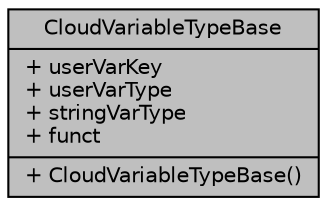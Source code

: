 digraph "CloudVariableTypeBase"
{
 // LATEX_PDF_SIZE
  edge [fontname="Helvetica",fontsize="10",labelfontname="Helvetica",labelfontsize="10"];
  node [fontname="Helvetica",fontsize="10",shape=record];
  Node1 [label="{CloudVariableTypeBase\n|+ userVarKey\l+ userVarType\l+ stringVarType\l+ funct\l|+ CloudVariableTypeBase()\l}",height=0.2,width=0.4,color="black", fillcolor="grey75", style="filled", fontcolor="black",tooltip=" "];
}
